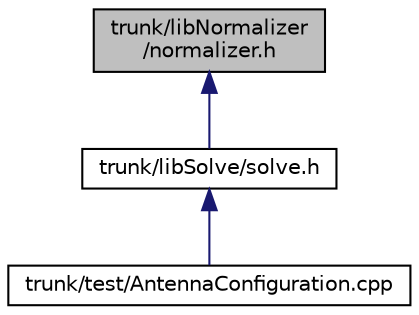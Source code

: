 digraph "trunk/libNormalizer/normalizer.h"
{
  edge [fontname="Helvetica",fontsize="10",labelfontname="Helvetica",labelfontsize="10"];
  node [fontname="Helvetica",fontsize="10",shape=record];
  Node1 [label="trunk/libNormalizer\l/normalizer.h",height=0.2,width=0.4,color="black", fillcolor="grey75", style="filled" fontcolor="black"];
  Node1 -> Node2 [dir="back",color="midnightblue",fontsize="10",style="solid",fontname="Helvetica"];
  Node2 [label="trunk/libSolve/solve.h",height=0.2,width=0.4,color="black", fillcolor="white", style="filled",URL="$solve_8h.html"];
  Node2 -> Node3 [dir="back",color="midnightblue",fontsize="10",style="solid",fontname="Helvetica"];
  Node3 [label="trunk/test/AntennaConfiguration.cpp",height=0.2,width=0.4,color="black", fillcolor="white", style="filled",URL="$_antenna_configuration_8cpp.html"];
}
